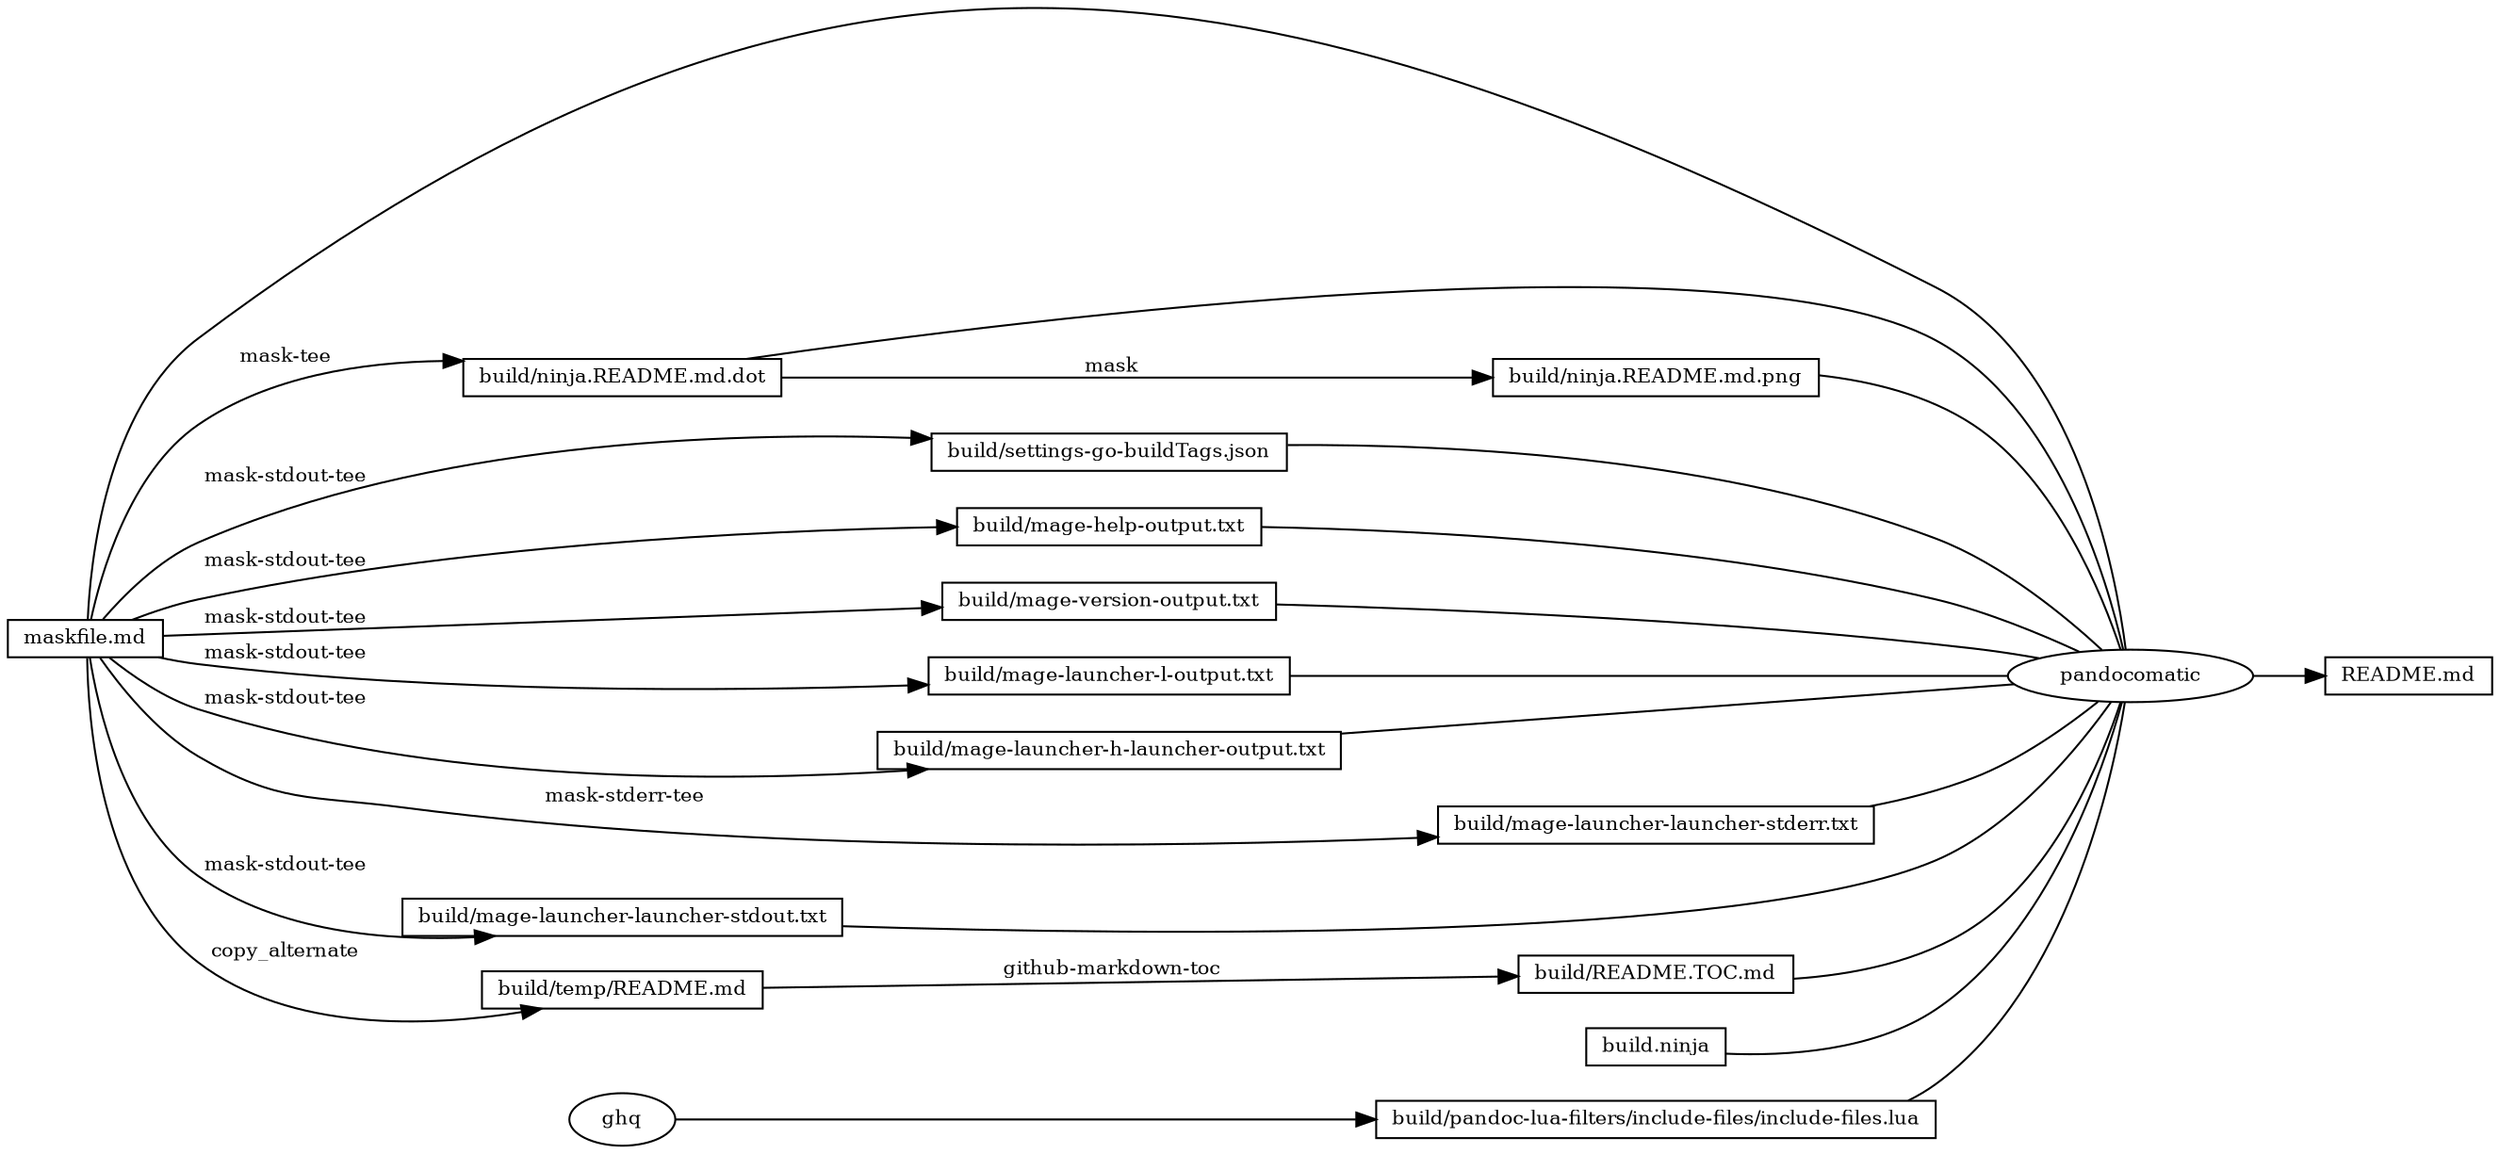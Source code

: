 digraph ninja {
rankdir="LR"
node [fontsize=10, shape=box, height=0.25]
edge [fontsize=10]
"0x7fe03c408dc0" [label="README.md"]
"0x7fe03c408d50" [label="pandocomatic", shape=ellipse]
"0x7fe03c408d50" -> "0x7fe03c408dc0"
"0x7fe03c407540" -> "0x7fe03c408d50" [arrowhead=none]
"0x7fe03c4091e0" -> "0x7fe03c408d50" [arrowhead=none]
"0x7fe03c407490" -> "0x7fe03c408d50" [arrowhead=none]
"0x7fe03c407700" -> "0x7fe03c408d50" [arrowhead=none]
"0x7fe03c4079f0" -> "0x7fe03c408d50" [arrowhead=none]
"0x7fe03c407ca0" -> "0x7fe03c408d50" [arrowhead=none]
"0x7fe03c407ee0" -> "0x7fe03c408d50" [arrowhead=none]
"0x7fe03c4080d0" -> "0x7fe03c408d50" [arrowhead=none]
"0x7fe03c408280" -> "0x7fe03c408d50" [arrowhead=none]
"0x7fe03c408540" -> "0x7fe03c408d50" [arrowhead=none]
"0x7fe03c408740" -> "0x7fe03c408d50" [arrowhead=none]
"0x7fe03c4088f0" -> "0x7fe03c408d50" [arrowhead=none]
"0x7fe03c408b30" -> "0x7fe03c408d50" [arrowhead=none]
"0x7fe03c407540" [label="maskfile.md"]
"0x7fe03c4091e0" [label="build.ninja"]
"0x7fe03c407490" [label="build/ninja.README.md.dot"]
"0x7fe03c407540" -> "0x7fe03c407490" [label=" mask-tee"]
"0x7fe03c407700" [label="build/ninja.README.md.png"]
"0x7fe03c407490" -> "0x7fe03c407700" [label=" mask"]
"0x7fe03c4079f0" [label="build/pandoc-lua-filters/include-files/include-files.lua"]
"0x7fe03c407980" [label="ghq", shape=ellipse]
"0x7fe03c407980" -> "0x7fe03c4079f0"
"0x7fe03c407ca0" [label="build/README.TOC.md"]
"0x7fe03c407b90" -> "0x7fe03c407ca0" [label=" github-markdown-toc"]
"0x7fe03c407b90" [label="build/temp/README.md"]
"0x7fe03c407540" -> "0x7fe03c407b90" [label=" copy_alternate"]
"0x7fe03c407ee0" [label="build/settings-go-buildTags.json"]
"0x7fe03c407540" -> "0x7fe03c407ee0" [label=" mask-stdout-tee"]
"0x7fe03c4080d0" [label="build/mage-help-output.txt"]
"0x7fe03c407540" -> "0x7fe03c4080d0" [label=" mask-stdout-tee"]
"0x7fe03c408280" [label="build/mage-version-output.txt"]
"0x7fe03c407540" -> "0x7fe03c408280" [label=" mask-stdout-tee"]
"0x7fe03c408540" [label="build/mage-launcher-l-output.txt"]
"0x7fe03c407540" -> "0x7fe03c408540" [label=" mask-stdout-tee"]
"0x7fe03c408740" [label="build/mage-launcher-h-launcher-output.txt"]
"0x7fe03c407540" -> "0x7fe03c408740" [label=" mask-stdout-tee"]
"0x7fe03c4088f0" [label="build/mage-launcher-launcher-stderr.txt"]
"0x7fe03c407540" -> "0x7fe03c4088f0" [label=" mask-stderr-tee"]
"0x7fe03c408b30" [label="build/mage-launcher-launcher-stdout.txt"]
"0x7fe03c407540" -> "0x7fe03c408b30" [label=" mask-stdout-tee"]
}
